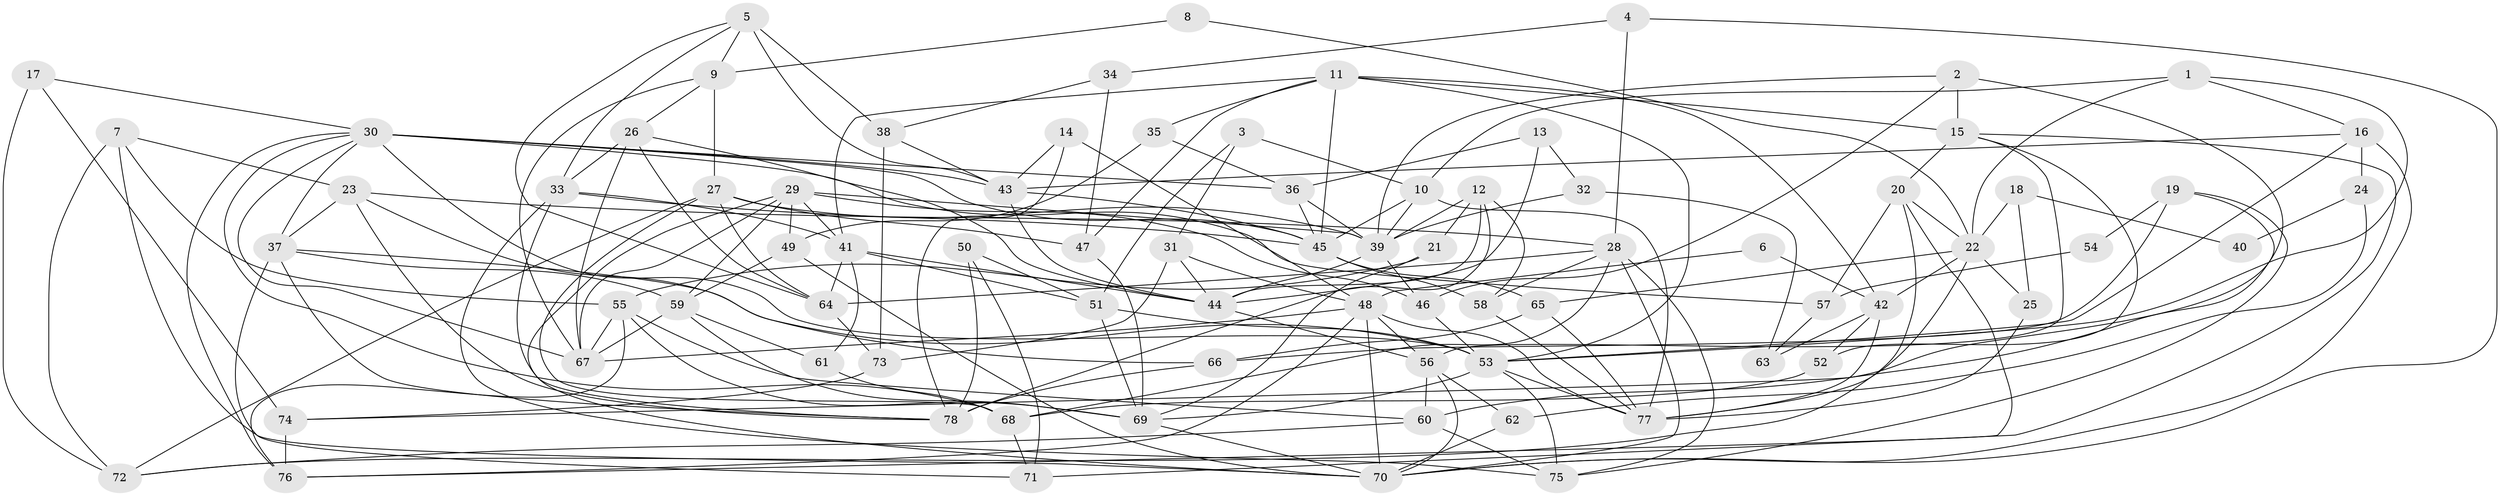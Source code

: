 // original degree distribution, {4: 0.27906976744186046, 2: 0.12403100775193798, 6: 0.09302325581395349, 3: 0.2713178294573643, 5: 0.1937984496124031, 8: 0.023255813953488372, 7: 0.015503875968992248}
// Generated by graph-tools (version 1.1) at 2025/37/03/04/25 23:37:07]
// undirected, 78 vertices, 194 edges
graph export_dot {
  node [color=gray90,style=filled];
  1;
  2;
  3;
  4;
  5;
  6;
  7;
  8;
  9;
  10;
  11;
  12;
  13;
  14;
  15;
  16;
  17;
  18;
  19;
  20;
  21;
  22;
  23;
  24;
  25;
  26;
  27;
  28;
  29;
  30;
  31;
  32;
  33;
  34;
  35;
  36;
  37;
  38;
  39;
  40;
  41;
  42;
  43;
  44;
  45;
  46;
  47;
  48;
  49;
  50;
  51;
  52;
  53;
  54;
  55;
  56;
  57;
  58;
  59;
  60;
  61;
  62;
  63;
  64;
  65;
  66;
  67;
  68;
  69;
  70;
  71;
  72;
  73;
  74;
  75;
  76;
  77;
  78;
  1 -- 10 [weight=1.0];
  1 -- 16 [weight=1.0];
  1 -- 22 [weight=1.0];
  1 -- 53 [weight=1.0];
  2 -- 15 [weight=1.0];
  2 -- 39 [weight=1.0];
  2 -- 46 [weight=1.0];
  2 -- 74 [weight=1.0];
  3 -- 10 [weight=1.0];
  3 -- 31 [weight=1.0];
  3 -- 51 [weight=1.0];
  4 -- 28 [weight=1.0];
  4 -- 34 [weight=1.0];
  4 -- 70 [weight=1.0];
  5 -- 9 [weight=1.0];
  5 -- 33 [weight=1.0];
  5 -- 38 [weight=2.0];
  5 -- 43 [weight=1.0];
  5 -- 64 [weight=1.0];
  6 -- 42 [weight=1.0];
  6 -- 48 [weight=1.0];
  7 -- 23 [weight=1.0];
  7 -- 55 [weight=1.0];
  7 -- 70 [weight=1.0];
  7 -- 72 [weight=1.0];
  8 -- 9 [weight=1.0];
  8 -- 22 [weight=1.0];
  9 -- 26 [weight=1.0];
  9 -- 27 [weight=1.0];
  9 -- 67 [weight=1.0];
  10 -- 39 [weight=1.0];
  10 -- 45 [weight=1.0];
  10 -- 77 [weight=2.0];
  11 -- 15 [weight=1.0];
  11 -- 35 [weight=1.0];
  11 -- 41 [weight=1.0];
  11 -- 42 [weight=2.0];
  11 -- 45 [weight=2.0];
  11 -- 47 [weight=1.0];
  11 -- 53 [weight=1.0];
  12 -- 21 [weight=1.0];
  12 -- 39 [weight=1.0];
  12 -- 44 [weight=1.0];
  12 -- 58 [weight=1.0];
  12 -- 78 [weight=1.0];
  13 -- 32 [weight=1.0];
  13 -- 36 [weight=1.0];
  13 -- 44 [weight=1.0];
  14 -- 43 [weight=1.0];
  14 -- 48 [weight=1.0];
  14 -- 78 [weight=1.0];
  15 -- 20 [weight=1.0];
  15 -- 52 [weight=1.0];
  15 -- 56 [weight=1.0];
  15 -- 71 [weight=1.0];
  16 -- 24 [weight=1.0];
  16 -- 43 [weight=1.0];
  16 -- 53 [weight=1.0];
  16 -- 70 [weight=1.0];
  17 -- 30 [weight=1.0];
  17 -- 72 [weight=1.0];
  17 -- 74 [weight=1.0];
  18 -- 22 [weight=1.0];
  18 -- 25 [weight=1.0];
  18 -- 40 [weight=1.0];
  19 -- 54 [weight=1.0];
  19 -- 60 [weight=1.0];
  19 -- 66 [weight=1.0];
  19 -- 75 [weight=1.0];
  20 -- 22 [weight=1.0];
  20 -- 57 [weight=1.0];
  20 -- 72 [weight=1.0];
  20 -- 76 [weight=1.0];
  21 -- 55 [weight=1.0];
  21 -- 69 [weight=1.0];
  22 -- 25 [weight=1.0];
  22 -- 42 [weight=1.0];
  22 -- 65 [weight=1.0];
  22 -- 77 [weight=1.0];
  23 -- 28 [weight=1.0];
  23 -- 37 [weight=1.0];
  23 -- 66 [weight=1.0];
  23 -- 78 [weight=1.0];
  24 -- 40 [weight=1.0];
  24 -- 62 [weight=1.0];
  25 -- 77 [weight=1.0];
  26 -- 33 [weight=1.0];
  26 -- 44 [weight=1.0];
  26 -- 64 [weight=1.0];
  26 -- 67 [weight=1.0];
  27 -- 39 [weight=1.0];
  27 -- 47 [weight=1.0];
  27 -- 64 [weight=1.0];
  27 -- 68 [weight=1.0];
  27 -- 72 [weight=1.0];
  28 -- 58 [weight=1.0];
  28 -- 64 [weight=1.0];
  28 -- 68 [weight=1.0];
  28 -- 70 [weight=1.0];
  28 -- 75 [weight=1.0];
  29 -- 39 [weight=1.0];
  29 -- 41 [weight=2.0];
  29 -- 46 [weight=1.0];
  29 -- 49 [weight=1.0];
  29 -- 59 [weight=1.0];
  29 -- 67 [weight=1.0];
  29 -- 70 [weight=1.0];
  30 -- 36 [weight=1.0];
  30 -- 37 [weight=1.0];
  30 -- 43 [weight=1.0];
  30 -- 45 [weight=1.0];
  30 -- 53 [weight=1.0];
  30 -- 57 [weight=1.0];
  30 -- 67 [weight=1.0];
  30 -- 68 [weight=1.0];
  30 -- 76 [weight=1.0];
  31 -- 44 [weight=1.0];
  31 -- 48 [weight=1.0];
  31 -- 73 [weight=1.0];
  32 -- 39 [weight=1.0];
  32 -- 63 [weight=2.0];
  33 -- 41 [weight=1.0];
  33 -- 45 [weight=1.0];
  33 -- 75 [weight=1.0];
  33 -- 78 [weight=1.0];
  34 -- 38 [weight=1.0];
  34 -- 47 [weight=1.0];
  35 -- 36 [weight=1.0];
  35 -- 49 [weight=1.0];
  36 -- 39 [weight=1.0];
  36 -- 45 [weight=1.0];
  37 -- 53 [weight=1.0];
  37 -- 59 [weight=1.0];
  37 -- 71 [weight=1.0];
  37 -- 78 [weight=1.0];
  38 -- 43 [weight=1.0];
  38 -- 73 [weight=1.0];
  39 -- 44 [weight=1.0];
  39 -- 46 [weight=1.0];
  41 -- 44 [weight=1.0];
  41 -- 51 [weight=1.0];
  41 -- 61 [weight=1.0];
  41 -- 64 [weight=1.0];
  42 -- 52 [weight=2.0];
  42 -- 63 [weight=1.0];
  42 -- 77 [weight=1.0];
  43 -- 44 [weight=1.0];
  43 -- 45 [weight=1.0];
  44 -- 56 [weight=1.0];
  45 -- 58 [weight=1.0];
  45 -- 65 [weight=1.0];
  46 -- 53 [weight=1.0];
  47 -- 69 [weight=1.0];
  48 -- 56 [weight=1.0];
  48 -- 67 [weight=1.0];
  48 -- 70 [weight=2.0];
  48 -- 76 [weight=1.0];
  48 -- 77 [weight=1.0];
  49 -- 59 [weight=1.0];
  49 -- 70 [weight=1.0];
  50 -- 51 [weight=1.0];
  50 -- 71 [weight=1.0];
  50 -- 78 [weight=1.0];
  51 -- 53 [weight=1.0];
  51 -- 69 [weight=1.0];
  52 -- 68 [weight=1.0];
  53 -- 69 [weight=1.0];
  53 -- 75 [weight=1.0];
  53 -- 77 [weight=1.0];
  54 -- 57 [weight=1.0];
  55 -- 60 [weight=1.0];
  55 -- 67 [weight=1.0];
  55 -- 69 [weight=1.0];
  55 -- 76 [weight=1.0];
  56 -- 60 [weight=1.0];
  56 -- 62 [weight=1.0];
  56 -- 70 [weight=1.0];
  57 -- 63 [weight=1.0];
  58 -- 77 [weight=1.0];
  59 -- 61 [weight=1.0];
  59 -- 67 [weight=2.0];
  59 -- 69 [weight=1.0];
  60 -- 72 [weight=1.0];
  60 -- 75 [weight=1.0];
  61 -- 68 [weight=1.0];
  62 -- 70 [weight=1.0];
  64 -- 73 [weight=2.0];
  65 -- 66 [weight=1.0];
  65 -- 77 [weight=1.0];
  66 -- 78 [weight=1.0];
  68 -- 71 [weight=1.0];
  69 -- 70 [weight=1.0];
  73 -- 74 [weight=1.0];
  74 -- 76 [weight=2.0];
}
